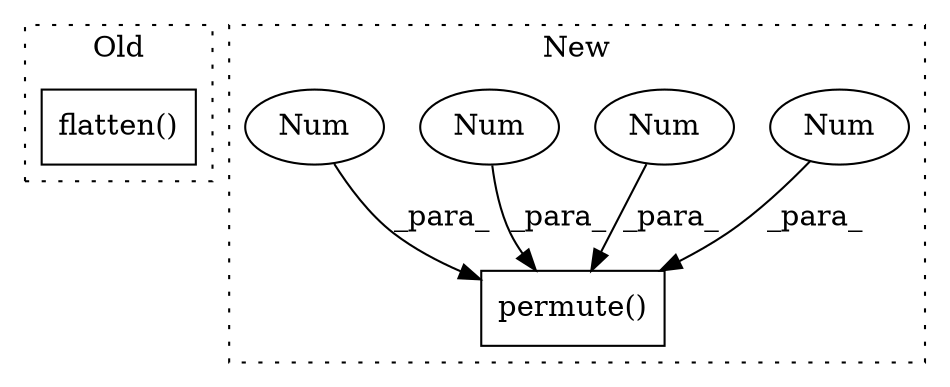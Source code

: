 digraph G {
subgraph cluster0 {
1 [label="flatten()" a="75" s="14024,14057" l="32,1" shape="box"];
label = "Old";
style="dotted";
}
subgraph cluster1 {
2 [label="permute()" a="75" s="13494,13533" l="29,1" shape="box"];
3 [label="Num" a="76" s="13523" l="1" shape="ellipse"];
4 [label="Num" a="76" s="13532" l="1" shape="ellipse"];
5 [label="Num" a="76" s="13529" l="1" shape="ellipse"];
6 [label="Num" a="76" s="13526" l="1" shape="ellipse"];
label = "New";
style="dotted";
}
3 -> 2 [label="_para_"];
4 -> 2 [label="_para_"];
5 -> 2 [label="_para_"];
6 -> 2 [label="_para_"];
}